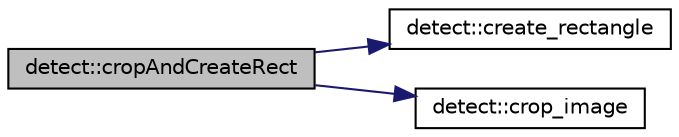 digraph "detect::cropAndCreateRect"
{
 // INTERACTIVE_SVG=YES
  edge [fontname="Helvetica",fontsize="10",labelfontname="Helvetica",labelfontsize="10"];
  node [fontname="Helvetica",fontsize="10",shape=record];
  rankdir="LR";
  Node8 [label="detect::cropAndCreateRect",height=0.2,width=0.4,color="black", fillcolor="grey75", style="filled", fontcolor="black"];
  Node8 -> Node9 [color="midnightblue",fontsize="10",style="solid",fontname="Helvetica"];
  Node9 [label="detect::create_rectangle",height=0.2,width=0.4,color="black", fillcolor="white", style="filled",URL="$namespacedetect.html#a1a44cce115142849e785858db5b7e0a4"];
  Node8 -> Node10 [color="midnightblue",fontsize="10",style="solid",fontname="Helvetica"];
  Node10 [label="detect::crop_image",height=0.2,width=0.4,color="black", fillcolor="white", style="filled",URL="$namespacedetect.html#a2e2ba8c4553be8f55c91061a7accd66d"];
}
